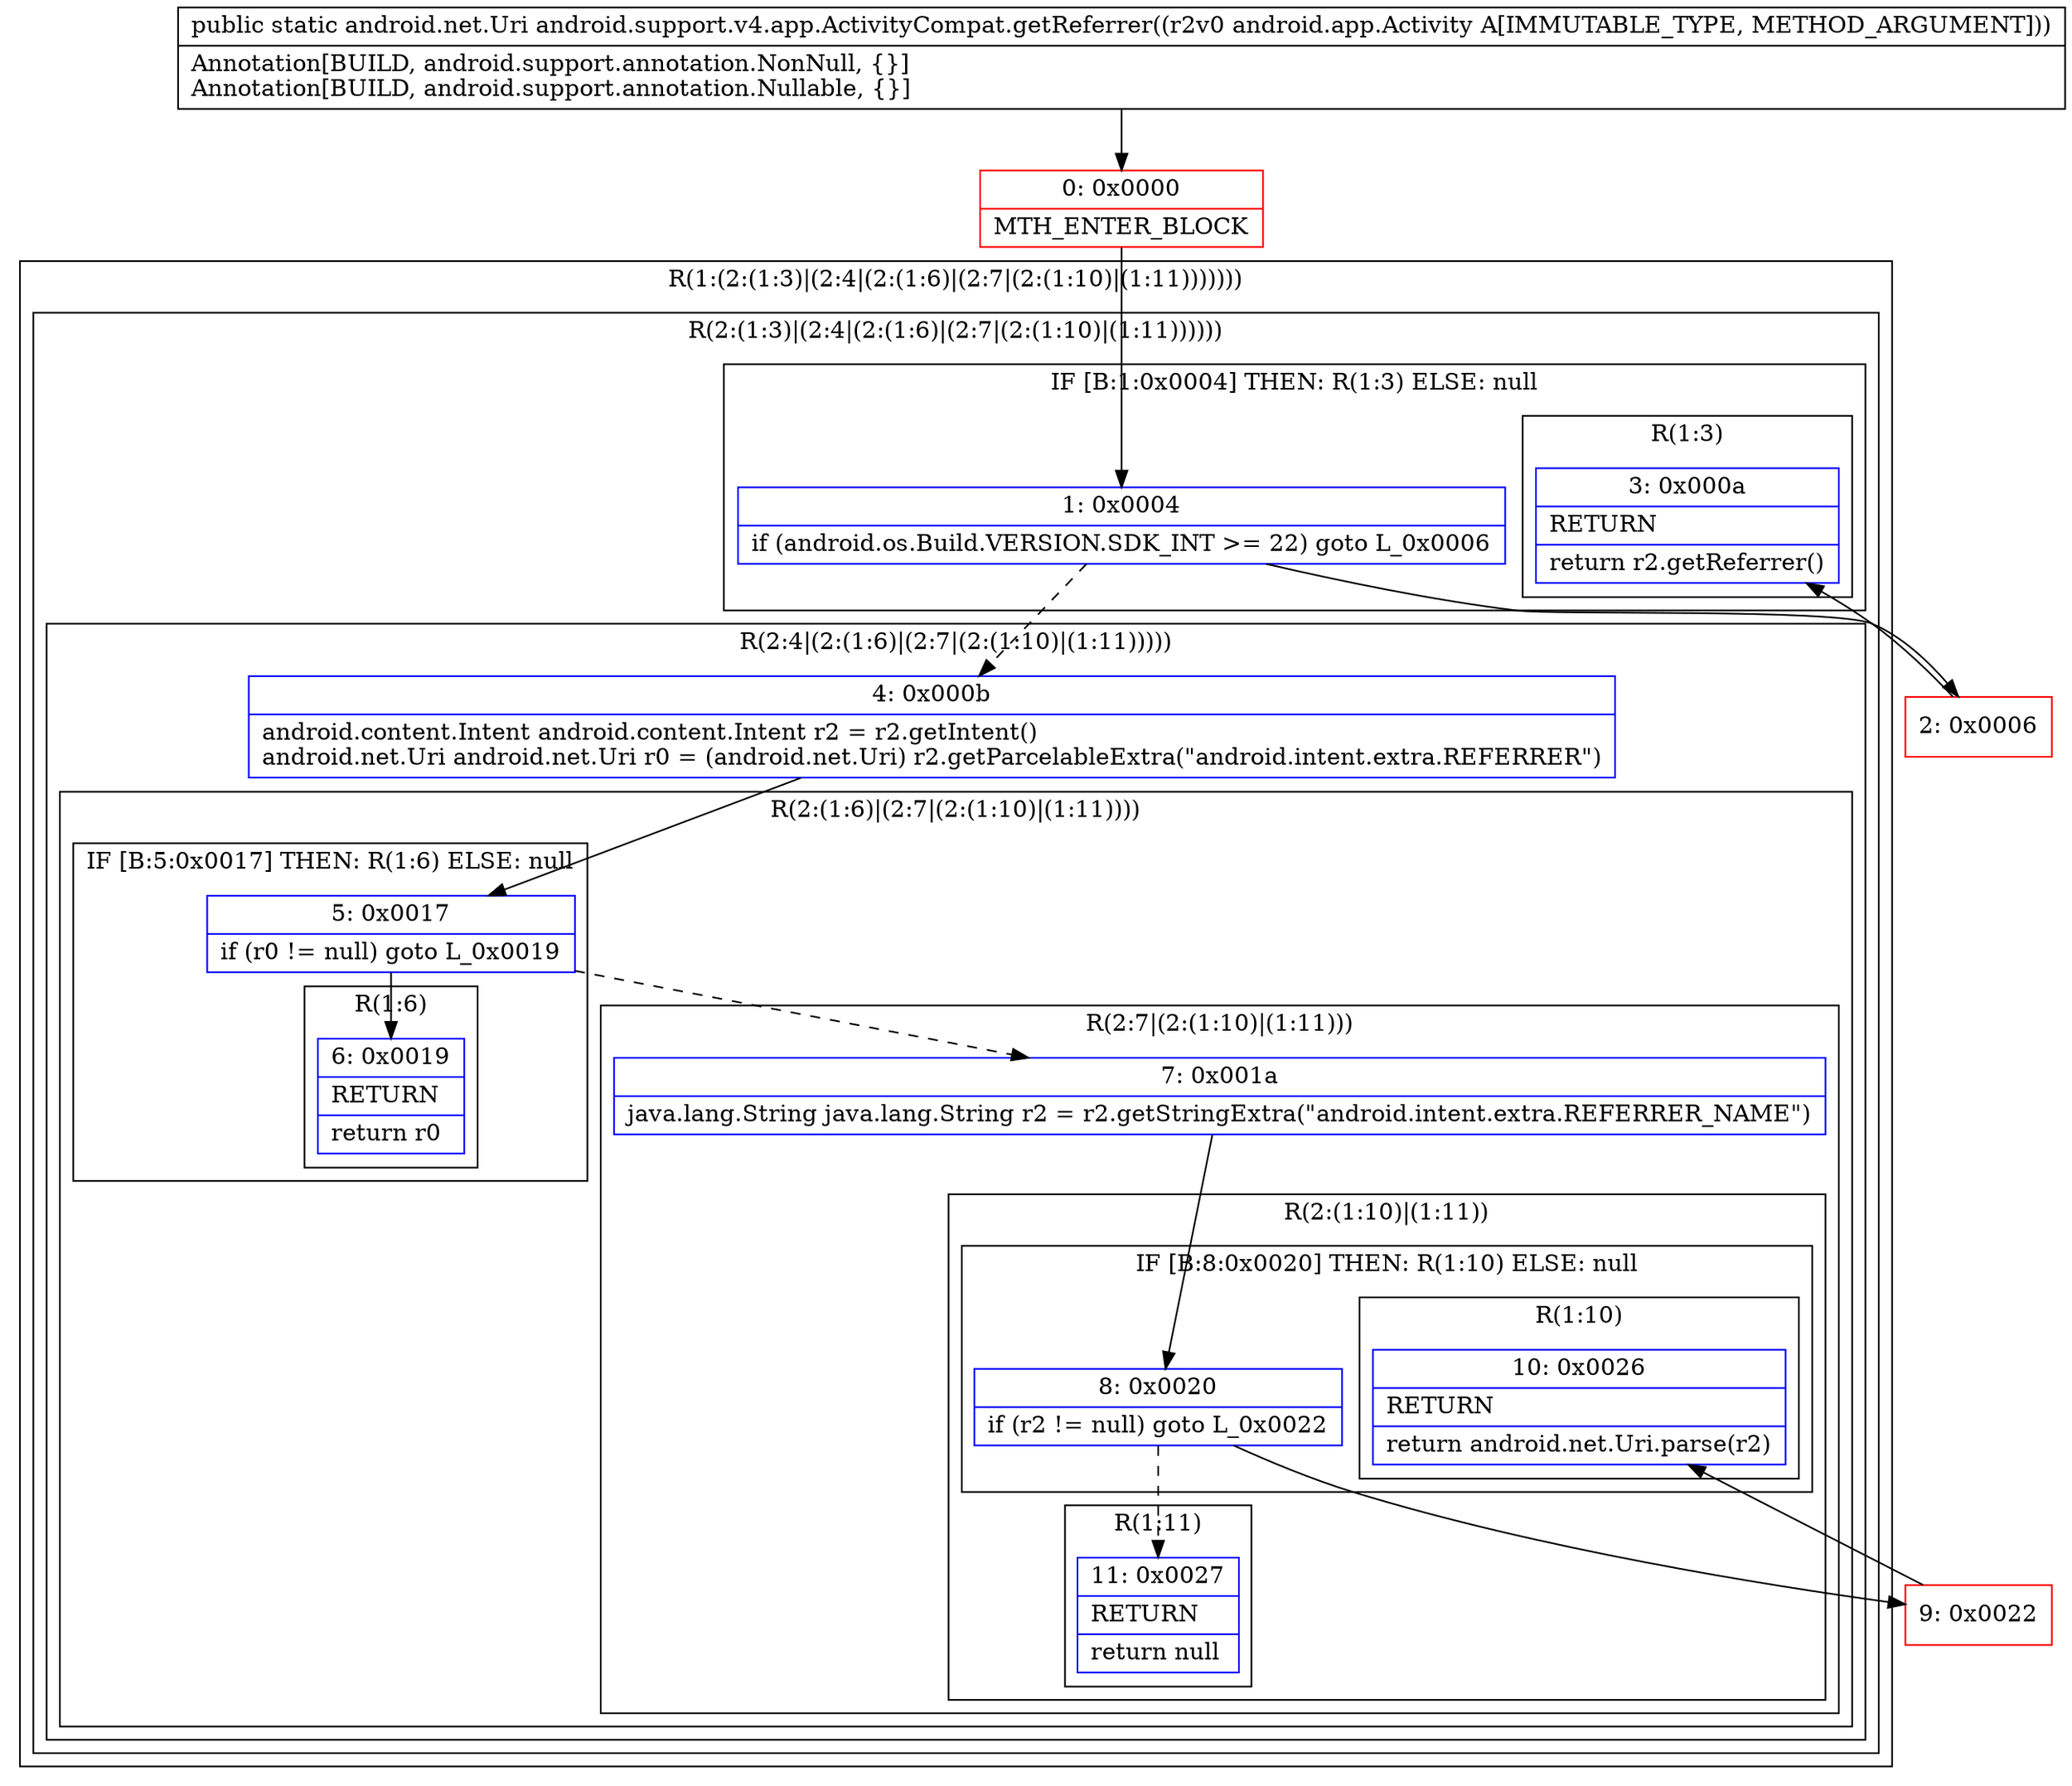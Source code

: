 digraph "CFG forandroid.support.v4.app.ActivityCompat.getReferrer(Landroid\/app\/Activity;)Landroid\/net\/Uri;" {
subgraph cluster_Region_2075185468 {
label = "R(1:(2:(1:3)|(2:4|(2:(1:6)|(2:7|(2:(1:10)|(1:11)))))))";
node [shape=record,color=blue];
subgraph cluster_Region_2067553191 {
label = "R(2:(1:3)|(2:4|(2:(1:6)|(2:7|(2:(1:10)|(1:11))))))";
node [shape=record,color=blue];
subgraph cluster_IfRegion_1399751471 {
label = "IF [B:1:0x0004] THEN: R(1:3) ELSE: null";
node [shape=record,color=blue];
Node_1 [shape=record,label="{1\:\ 0x0004|if (android.os.Build.VERSION.SDK_INT \>= 22) goto L_0x0006\l}"];
subgraph cluster_Region_933074693 {
label = "R(1:3)";
node [shape=record,color=blue];
Node_3 [shape=record,label="{3\:\ 0x000a|RETURN\l|return r2.getReferrer()\l}"];
}
}
subgraph cluster_Region_1379272210 {
label = "R(2:4|(2:(1:6)|(2:7|(2:(1:10)|(1:11)))))";
node [shape=record,color=blue];
Node_4 [shape=record,label="{4\:\ 0x000b|android.content.Intent android.content.Intent r2 = r2.getIntent()\landroid.net.Uri android.net.Uri r0 = (android.net.Uri) r2.getParcelableExtra(\"android.intent.extra.REFERRER\")\l}"];
subgraph cluster_Region_1255770619 {
label = "R(2:(1:6)|(2:7|(2:(1:10)|(1:11))))";
node [shape=record,color=blue];
subgraph cluster_IfRegion_1556618984 {
label = "IF [B:5:0x0017] THEN: R(1:6) ELSE: null";
node [shape=record,color=blue];
Node_5 [shape=record,label="{5\:\ 0x0017|if (r0 != null) goto L_0x0019\l}"];
subgraph cluster_Region_2044057334 {
label = "R(1:6)";
node [shape=record,color=blue];
Node_6 [shape=record,label="{6\:\ 0x0019|RETURN\l|return r0\l}"];
}
}
subgraph cluster_Region_870874686 {
label = "R(2:7|(2:(1:10)|(1:11)))";
node [shape=record,color=blue];
Node_7 [shape=record,label="{7\:\ 0x001a|java.lang.String java.lang.String r2 = r2.getStringExtra(\"android.intent.extra.REFERRER_NAME\")\l}"];
subgraph cluster_Region_1394676324 {
label = "R(2:(1:10)|(1:11))";
node [shape=record,color=blue];
subgraph cluster_IfRegion_456218952 {
label = "IF [B:8:0x0020] THEN: R(1:10) ELSE: null";
node [shape=record,color=blue];
Node_8 [shape=record,label="{8\:\ 0x0020|if (r2 != null) goto L_0x0022\l}"];
subgraph cluster_Region_1809370526 {
label = "R(1:10)";
node [shape=record,color=blue];
Node_10 [shape=record,label="{10\:\ 0x0026|RETURN\l|return android.net.Uri.parse(r2)\l}"];
}
}
subgraph cluster_Region_1953596628 {
label = "R(1:11)";
node [shape=record,color=blue];
Node_11 [shape=record,label="{11\:\ 0x0027|RETURN\l|return null\l}"];
}
}
}
}
}
}
}
Node_0 [shape=record,color=red,label="{0\:\ 0x0000|MTH_ENTER_BLOCK\l}"];
Node_2 [shape=record,color=red,label="{2\:\ 0x0006}"];
Node_9 [shape=record,color=red,label="{9\:\ 0x0022}"];
MethodNode[shape=record,label="{public static android.net.Uri android.support.v4.app.ActivityCompat.getReferrer((r2v0 android.app.Activity A[IMMUTABLE_TYPE, METHOD_ARGUMENT]))  | Annotation[BUILD, android.support.annotation.NonNull, \{\}]\lAnnotation[BUILD, android.support.annotation.Nullable, \{\}]\l}"];
MethodNode -> Node_0;
Node_1 -> Node_2;
Node_1 -> Node_4[style=dashed];
Node_4 -> Node_5;
Node_5 -> Node_6;
Node_5 -> Node_7[style=dashed];
Node_7 -> Node_8;
Node_8 -> Node_9;
Node_8 -> Node_11[style=dashed];
Node_0 -> Node_1;
Node_2 -> Node_3;
Node_9 -> Node_10;
}

